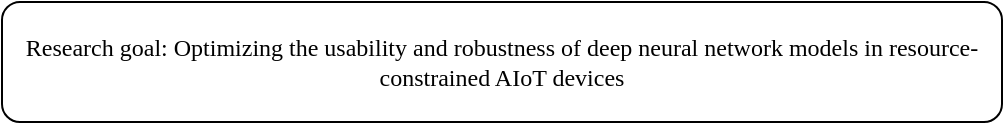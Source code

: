 <mxfile version="24.2.2" type="github">
  <diagram name="第 1 页" id="E_9ZUGZub5r1t7u37brj">
    <mxGraphModel dx="1000" dy="605" grid="1" gridSize="10" guides="1" tooltips="1" connect="1" arrows="1" fold="1" page="1" pageScale="1" pageWidth="850" pageHeight="1100" math="0" shadow="0">
      <root>
        <mxCell id="0" />
        <mxCell id="1" parent="0" />
        <mxCell id="_085nPTa5El5RhCGtDlV-1" value="&lt;p&gt;&lt;font face=&quot;Times New Roman&quot;&gt;Research goal: Optimizing the usability and robustness of deep neural network models in resource-constrained AIoT devices&lt;/font&gt;&lt;/p&gt;" style="rounded=1;whiteSpace=wrap;html=1;" vertex="1" parent="1">
          <mxGeometry x="175" y="60" width="500" height="60" as="geometry" />
        </mxCell>
      </root>
    </mxGraphModel>
  </diagram>
</mxfile>

